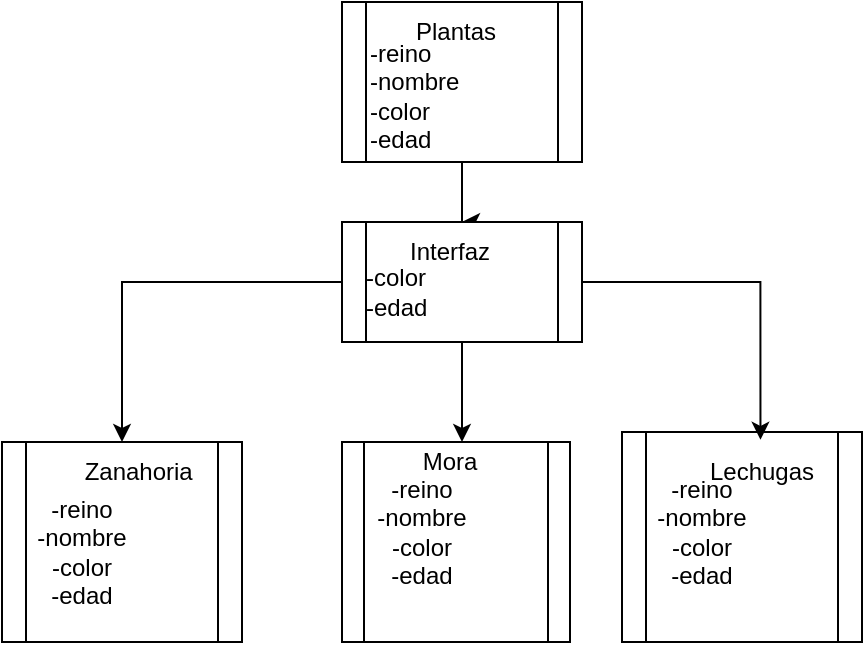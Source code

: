 <mxfile version="21.6.5" type="device">
  <diagram name="Página-1" id="p12hJwqo9Qx-8kMszPft">
    <mxGraphModel dx="1036" dy="614" grid="1" gridSize="10" guides="1" tooltips="1" connect="1" arrows="1" fold="1" page="1" pageScale="1" pageWidth="827" pageHeight="1169" math="0" shadow="0">
      <root>
        <mxCell id="0" />
        <mxCell id="1" parent="0" />
        <mxCell id="DUSzocRn8TrrCWCM8PhD-2" style="edgeStyle=orthogonalEdgeStyle;rounded=0;orthogonalLoop=1;jettySize=auto;html=1;" edge="1" parent="1" source="DUSzocRn8TrrCWCM8PhD-1">
          <mxGeometry relative="1" as="geometry">
            <mxPoint x="420" y="170" as="targetPoint" />
            <Array as="points">
              <mxPoint x="420" y="170" />
              <mxPoint x="421" y="170" />
            </Array>
          </mxGeometry>
        </mxCell>
        <mxCell id="DUSzocRn8TrrCWCM8PhD-1" value="&lt;br&gt;-reino&lt;br&gt;-nombre&lt;br&gt;-color&lt;br&gt;-edad" style="shape=process;whiteSpace=wrap;html=1;backgroundOutline=1;align=left;" vertex="1" parent="1">
          <mxGeometry x="360" y="60" width="120" height="80" as="geometry" />
        </mxCell>
        <mxCell id="DUSzocRn8TrrCWCM8PhD-3" value="" style="shape=process;whiteSpace=wrap;html=1;backgroundOutline=1;" vertex="1" parent="1">
          <mxGeometry x="190" y="280" width="120" height="100" as="geometry" />
        </mxCell>
        <mxCell id="DUSzocRn8TrrCWCM8PhD-4" value="Plantas" style="text;html=1;strokeColor=none;fillColor=none;align=center;verticalAlign=middle;whiteSpace=wrap;rounded=0;" vertex="1" parent="1">
          <mxGeometry x="387" y="60" width="60" height="30" as="geometry" />
        </mxCell>
        <mxCell id="DUSzocRn8TrrCWCM8PhD-6" value="" style="shape=process;whiteSpace=wrap;html=1;backgroundOutline=1;" vertex="1" parent="1">
          <mxGeometry x="500" y="275" width="120" height="105" as="geometry" />
        </mxCell>
        <mxCell id="DUSzocRn8TrrCWCM8PhD-8" style="edgeStyle=orthogonalEdgeStyle;rounded=0;orthogonalLoop=1;jettySize=auto;html=1;entryX=0.5;entryY=0;entryDx=0;entryDy=0;" edge="1" parent="1" source="DUSzocRn8TrrCWCM8PhD-7" target="DUSzocRn8TrrCWCM8PhD-3">
          <mxGeometry relative="1" as="geometry">
            <mxPoint x="230" y="200" as="targetPoint" />
          </mxGeometry>
        </mxCell>
        <mxCell id="DUSzocRn8TrrCWCM8PhD-9" style="edgeStyle=orthogonalEdgeStyle;rounded=0;orthogonalLoop=1;jettySize=auto;html=1;" edge="1" parent="1" source="DUSzocRn8TrrCWCM8PhD-7">
          <mxGeometry relative="1" as="geometry">
            <mxPoint x="420" y="280" as="targetPoint" />
          </mxGeometry>
        </mxCell>
        <mxCell id="DUSzocRn8TrrCWCM8PhD-10" style="edgeStyle=orthogonalEdgeStyle;rounded=0;orthogonalLoop=1;jettySize=auto;html=1;entryX=0.577;entryY=0.037;entryDx=0;entryDy=0;entryPerimeter=0;" edge="1" parent="1" source="DUSzocRn8TrrCWCM8PhD-7" target="DUSzocRn8TrrCWCM8PhD-6">
          <mxGeometry relative="1" as="geometry" />
        </mxCell>
        <mxCell id="DUSzocRn8TrrCWCM8PhD-7" value="" style="shape=process;whiteSpace=wrap;html=1;backgroundOutline=1;" vertex="1" parent="1">
          <mxGeometry x="360" y="170" width="120" height="60" as="geometry" />
        </mxCell>
        <mxCell id="DUSzocRn8TrrCWCM8PhD-11" value="Interfaz" style="text;html=1;strokeColor=none;fillColor=none;align=center;verticalAlign=middle;whiteSpace=wrap;rounded=0;" vertex="1" parent="1">
          <mxGeometry x="384" y="170" width="60" height="30" as="geometry" />
        </mxCell>
        <mxCell id="DUSzocRn8TrrCWCM8PhD-12" value="Zanahoria&amp;nbsp;" style="text;html=1;strokeColor=none;fillColor=none;align=center;verticalAlign=middle;whiteSpace=wrap;rounded=0;" vertex="1" parent="1">
          <mxGeometry x="230" y="280" width="60" height="30" as="geometry" />
        </mxCell>
        <mxCell id="DUSzocRn8TrrCWCM8PhD-13" value="Lechugas" style="text;html=1;strokeColor=none;fillColor=none;align=center;verticalAlign=middle;whiteSpace=wrap;rounded=0;" vertex="1" parent="1">
          <mxGeometry x="540" y="280" width="60" height="30" as="geometry" />
        </mxCell>
        <mxCell id="DUSzocRn8TrrCWCM8PhD-14" value="" style="shape=process;whiteSpace=wrap;html=1;backgroundOutline=1;" vertex="1" parent="1">
          <mxGeometry x="360" y="280" width="114" height="100" as="geometry" />
        </mxCell>
        <mxCell id="DUSzocRn8TrrCWCM8PhD-15" value="Mora" style="text;html=1;strokeColor=none;fillColor=none;align=center;verticalAlign=middle;whiteSpace=wrap;rounded=0;" vertex="1" parent="1">
          <mxGeometry x="384" y="275" width="60" height="30" as="geometry" />
        </mxCell>
        <mxCell id="DUSzocRn8TrrCWCM8PhD-19" value="-color&lt;br&gt;-edad" style="text;html=1;strokeColor=none;fillColor=none;align=left;verticalAlign=middle;whiteSpace=wrap;rounded=0;" vertex="1" parent="1">
          <mxGeometry x="370" y="190" width="60" height="30" as="geometry" />
        </mxCell>
        <mxCell id="DUSzocRn8TrrCWCM8PhD-20" value="-reino&lt;br style=&quot;border-color: var(--border-color); text-align: left;&quot;&gt;&lt;span style=&quot;text-align: left;&quot;&gt;-nombre&lt;/span&gt;&lt;br style=&quot;border-color: var(--border-color); text-align: left;&quot;&gt;&lt;span style=&quot;text-align: left;&quot;&gt;-color&lt;/span&gt;&lt;br style=&quot;border-color: var(--border-color); text-align: left;&quot;&gt;&lt;span style=&quot;text-align: left;&quot;&gt;-edad&lt;/span&gt;" style="text;html=1;strokeColor=none;fillColor=none;align=center;verticalAlign=middle;whiteSpace=wrap;rounded=0;" vertex="1" parent="1">
          <mxGeometry x="200" y="320" width="60" height="30" as="geometry" />
        </mxCell>
        <mxCell id="DUSzocRn8TrrCWCM8PhD-21" value="-reino&lt;br style=&quot;border-color: var(--border-color); text-align: left;&quot;&gt;&lt;span style=&quot;text-align: left;&quot;&gt;-nombre&lt;/span&gt;&lt;br style=&quot;border-color: var(--border-color); text-align: left;&quot;&gt;&lt;span style=&quot;text-align: left;&quot;&gt;-color&lt;/span&gt;&lt;br style=&quot;border-color: var(--border-color); text-align: left;&quot;&gt;&lt;span style=&quot;text-align: left;&quot;&gt;-edad&lt;/span&gt;" style="text;html=1;strokeColor=none;fillColor=none;align=center;verticalAlign=middle;whiteSpace=wrap;rounded=0;" vertex="1" parent="1">
          <mxGeometry x="370" y="310" width="60" height="30" as="geometry" />
        </mxCell>
        <mxCell id="DUSzocRn8TrrCWCM8PhD-22" value="-reino&lt;br style=&quot;border-color: var(--border-color); text-align: left;&quot;&gt;&lt;span style=&quot;text-align: left;&quot;&gt;-nombre&lt;/span&gt;&lt;br style=&quot;border-color: var(--border-color); text-align: left;&quot;&gt;&lt;span style=&quot;text-align: left;&quot;&gt;-color&lt;/span&gt;&lt;br style=&quot;border-color: var(--border-color); text-align: left;&quot;&gt;&lt;span style=&quot;text-align: left;&quot;&gt;-edad&lt;/span&gt;" style="text;html=1;strokeColor=none;fillColor=none;align=center;verticalAlign=middle;whiteSpace=wrap;rounded=0;" vertex="1" parent="1">
          <mxGeometry x="510" y="310" width="60" height="30" as="geometry" />
        </mxCell>
      </root>
    </mxGraphModel>
  </diagram>
</mxfile>
